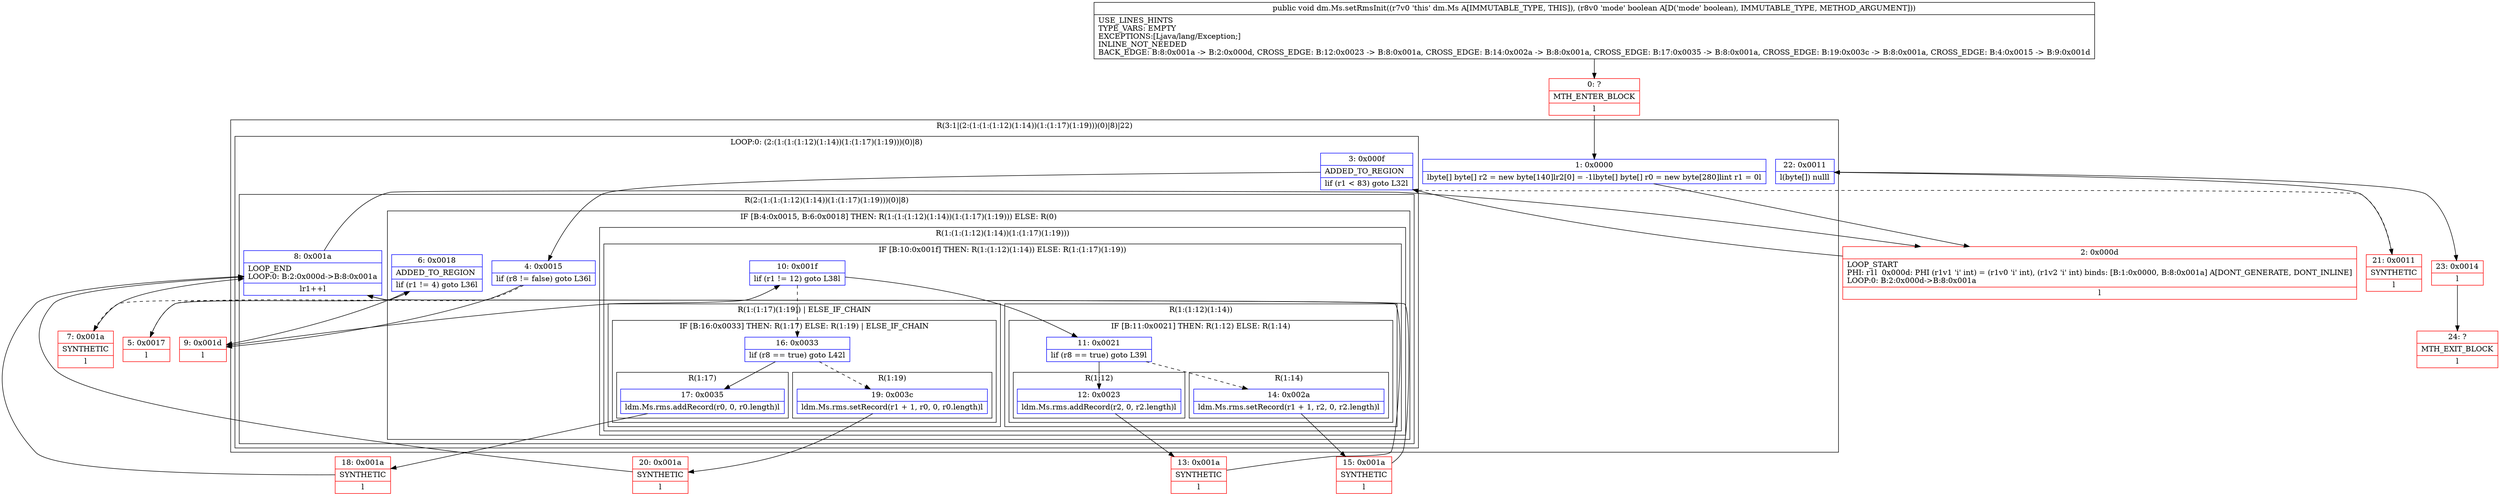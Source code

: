 digraph "CFG fordm.Ms.setRmsInit(Z)V" {
subgraph cluster_Region_1710558963 {
label = "R(3:1|(2:(1:(1:(1:12)(1:14))(1:(1:17)(1:19)))(0)|8)|22)";
node [shape=record,color=blue];
Node_1 [shape=record,label="{1\:\ 0x0000|lbyte[] byte[] r2 = new byte[140]lr2[0] = \-1lbyte[] byte[] r0 = new byte[280]lint r1 = 0l}"];
subgraph cluster_LoopRegion_1937553510 {
label = "LOOP:0: (2:(1:(1:(1:12)(1:14))(1:(1:17)(1:19)))(0)|8)";
node [shape=record,color=blue];
Node_3 [shape=record,label="{3\:\ 0x000f|ADDED_TO_REGION\l|lif (r1 \< 83) goto L32l}"];
subgraph cluster_Region_1216690409 {
label = "R(2:(1:(1:(1:12)(1:14))(1:(1:17)(1:19)))(0)|8)";
node [shape=record,color=blue];
subgraph cluster_IfRegion_489091907 {
label = "IF [B:4:0x0015, B:6:0x0018] THEN: R(1:(1:(1:12)(1:14))(1:(1:17)(1:19))) ELSE: R(0)";
node [shape=record,color=blue];
Node_4 [shape=record,label="{4\:\ 0x0015|lif (r8 != false) goto L36l}"];
Node_6 [shape=record,label="{6\:\ 0x0018|ADDED_TO_REGION\l|lif (r1 != 4) goto L36l}"];
subgraph cluster_Region_1063544682 {
label = "R(1:(1:(1:12)(1:14))(1:(1:17)(1:19)))";
node [shape=record,color=blue];
subgraph cluster_IfRegion_2109689138 {
label = "IF [B:10:0x001f] THEN: R(1:(1:12)(1:14)) ELSE: R(1:(1:17)(1:19))";
node [shape=record,color=blue];
Node_10 [shape=record,label="{10\:\ 0x001f|lif (r1 != 12) goto L38l}"];
subgraph cluster_Region_782578538 {
label = "R(1:(1:12)(1:14))";
node [shape=record,color=blue];
subgraph cluster_IfRegion_524027585 {
label = "IF [B:11:0x0021] THEN: R(1:12) ELSE: R(1:14)";
node [shape=record,color=blue];
Node_11 [shape=record,label="{11\:\ 0x0021|lif (r8 == true) goto L39l}"];
subgraph cluster_Region_1689727469 {
label = "R(1:12)";
node [shape=record,color=blue];
Node_12 [shape=record,label="{12\:\ 0x0023|ldm.Ms.rms.addRecord(r2, 0, r2.length)l}"];
}
subgraph cluster_Region_581123132 {
label = "R(1:14)";
node [shape=record,color=blue];
Node_14 [shape=record,label="{14\:\ 0x002a|ldm.Ms.rms.setRecord(r1 + 1, r2, 0, r2.length)l}"];
}
}
}
subgraph cluster_Region_340184407 {
label = "R(1:(1:17)(1:19)) | ELSE_IF_CHAIN\l";
node [shape=record,color=blue];
subgraph cluster_IfRegion_134588290 {
label = "IF [B:16:0x0033] THEN: R(1:17) ELSE: R(1:19) | ELSE_IF_CHAIN\l";
node [shape=record,color=blue];
Node_16 [shape=record,label="{16\:\ 0x0033|lif (r8 == true) goto L42l}"];
subgraph cluster_Region_1666630670 {
label = "R(1:17)";
node [shape=record,color=blue];
Node_17 [shape=record,label="{17\:\ 0x0035|ldm.Ms.rms.addRecord(r0, 0, r0.length)l}"];
}
subgraph cluster_Region_781835265 {
label = "R(1:19)";
node [shape=record,color=blue];
Node_19 [shape=record,label="{19\:\ 0x003c|ldm.Ms.rms.setRecord(r1 + 1, r0, 0, r0.length)l}"];
}
}
}
}
}
subgraph cluster_Region_264043403 {
label = "R(0)";
node [shape=record,color=blue];
}
}
Node_8 [shape=record,label="{8\:\ 0x001a|LOOP_END\lLOOP:0: B:2:0x000d\-\>B:8:0x001a\l|lr1++l}"];
}
}
Node_22 [shape=record,label="{22\:\ 0x0011|l(byte[]) nulll}"];
}
Node_0 [shape=record,color=red,label="{0\:\ ?|MTH_ENTER_BLOCK\l|l}"];
Node_2 [shape=record,color=red,label="{2\:\ 0x000d|LOOP_START\lPHI: r1l  0x000d: PHI (r1v1 'i' int) = (r1v0 'i' int), (r1v2 'i' int) binds: [B:1:0x0000, B:8:0x001a] A[DONT_GENERATE, DONT_INLINE]\lLOOP:0: B:2:0x000d\-\>B:8:0x001a\l|l}"];
Node_5 [shape=record,color=red,label="{5\:\ 0x0017|l}"];
Node_7 [shape=record,color=red,label="{7\:\ 0x001a|SYNTHETIC\l|l}"];
Node_9 [shape=record,color=red,label="{9\:\ 0x001d|l}"];
Node_13 [shape=record,color=red,label="{13\:\ 0x001a|SYNTHETIC\l|l}"];
Node_15 [shape=record,color=red,label="{15\:\ 0x001a|SYNTHETIC\l|l}"];
Node_18 [shape=record,color=red,label="{18\:\ 0x001a|SYNTHETIC\l|l}"];
Node_20 [shape=record,color=red,label="{20\:\ 0x001a|SYNTHETIC\l|l}"];
Node_21 [shape=record,color=red,label="{21\:\ 0x0011|SYNTHETIC\l|l}"];
Node_23 [shape=record,color=red,label="{23\:\ 0x0014|l}"];
Node_24 [shape=record,color=red,label="{24\:\ ?|MTH_EXIT_BLOCK\l|l}"];
MethodNode[shape=record,label="{public void dm.Ms.setRmsInit((r7v0 'this' dm.Ms A[IMMUTABLE_TYPE, THIS]), (r8v0 'mode' boolean A[D('mode' boolean), IMMUTABLE_TYPE, METHOD_ARGUMENT]))  | USE_LINES_HINTS\lTYPE_VARS: EMPTY\lEXCEPTIONS:[Ljava\/lang\/Exception;]\lINLINE_NOT_NEEDED\lBACK_EDGE: B:8:0x001a \-\> B:2:0x000d, CROSS_EDGE: B:12:0x0023 \-\> B:8:0x001a, CROSS_EDGE: B:14:0x002a \-\> B:8:0x001a, CROSS_EDGE: B:17:0x0035 \-\> B:8:0x001a, CROSS_EDGE: B:19:0x003c \-\> B:8:0x001a, CROSS_EDGE: B:4:0x0015 \-\> B:9:0x001d\l}"];
MethodNode -> Node_0;
Node_1 -> Node_2;
Node_3 -> Node_4;
Node_3 -> Node_21[style=dashed];
Node_4 -> Node_5[style=dashed];
Node_4 -> Node_9;
Node_6 -> Node_9;
Node_6 -> Node_7[style=dashed];
Node_10 -> Node_11;
Node_10 -> Node_16[style=dashed];
Node_11 -> Node_12;
Node_11 -> Node_14[style=dashed];
Node_12 -> Node_13;
Node_14 -> Node_15;
Node_16 -> Node_17;
Node_16 -> Node_19[style=dashed];
Node_17 -> Node_18;
Node_19 -> Node_20;
Node_8 -> Node_2;
Node_22 -> Node_23;
Node_0 -> Node_1;
Node_2 -> Node_3;
Node_5 -> Node_6;
Node_7 -> Node_8;
Node_9 -> Node_10;
Node_13 -> Node_8;
Node_15 -> Node_8;
Node_18 -> Node_8;
Node_20 -> Node_8;
Node_21 -> Node_22;
Node_23 -> Node_24;
}

